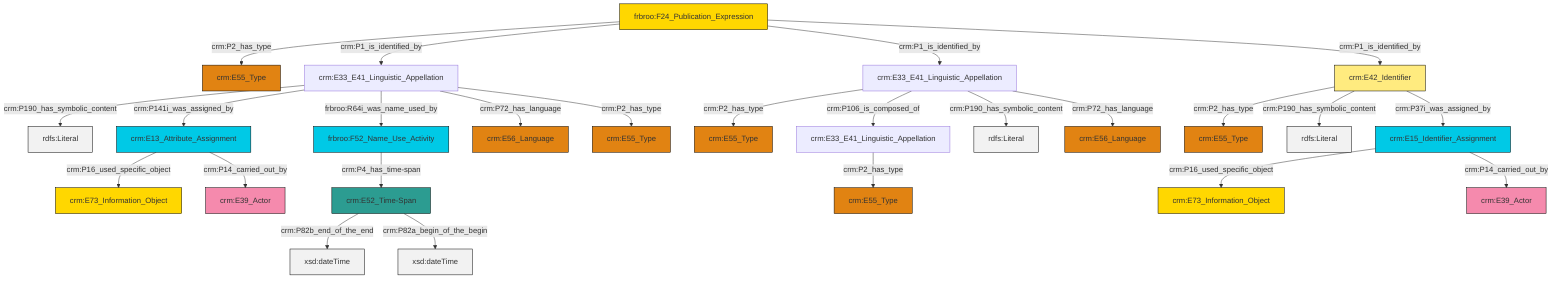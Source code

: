 graph TD
classDef Literal fill:#f2f2f2,stroke:#000000;
classDef CRM_Entity fill:#FFFFFF,stroke:#000000;
classDef Temporal_Entity fill:#00C9E6, stroke:#000000;
classDef Type fill:#E18312, stroke:#000000;
classDef Time-Span fill:#2C9C91, stroke:#000000;
classDef Appellation fill:#FFEB7F, stroke:#000000;
classDef Place fill:#008836, stroke:#000000;
classDef Persistent_Item fill:#B266B2, stroke:#000000;
classDef Conceptual_Object fill:#FFD700, stroke:#000000;
classDef Physical_Thing fill:#D2B48C, stroke:#000000;
classDef Actor fill:#f58aad, stroke:#000000;
classDef PC_Classes fill:#4ce600, stroke:#000000;
classDef Multi fill:#cccccc,stroke:#000000;

2["crm:E42_Identifier"]:::Appellation -->|crm:P2_has_type| 0["crm:E55_Type"]:::Type
3["crm:E15_Identifier_Assignment"]:::Temporal_Entity -->|crm:P16_used_specific_object| 4["crm:E73_Information_Object"]:::Conceptual_Object
5["crm:E52_Time-Span"]:::Time-Span -->|crm:P82b_end_of_the_end| 6[xsd:dateTime]:::Literal
9["crm:E33_E41_Linguistic_Appellation"]:::Default -->|crm:P2_has_type| 10["crm:E55_Type"]:::Type
11["frbroo:F24_Publication_Expression"]:::Conceptual_Object -->|crm:P2_has_type| 12["crm:E55_Type"]:::Type
13["frbroo:F52_Name_Use_Activity"]:::Temporal_Entity -->|crm:P4_has_time-span| 5["crm:E52_Time-Span"]:::Time-Span
9["crm:E33_E41_Linguistic_Appellation"]:::Default -->|crm:P106_is_composed_of| 14["crm:E33_E41_Linguistic_Appellation"]:::Default
2["crm:E42_Identifier"]:::Appellation -->|crm:P190_has_symbolic_content| 15[rdfs:Literal]:::Literal
16["crm:E33_E41_Linguistic_Appellation"]:::Default -->|crm:P190_has_symbolic_content| 17[rdfs:Literal]:::Literal
2["crm:E42_Identifier"]:::Appellation -->|crm:P37i_was_assigned_by| 3["crm:E15_Identifier_Assignment"]:::Temporal_Entity
11["frbroo:F24_Publication_Expression"]:::Conceptual_Object -->|crm:P1_is_identified_by| 16["crm:E33_E41_Linguistic_Appellation"]:::Default
3["crm:E15_Identifier_Assignment"]:::Temporal_Entity -->|crm:P14_carried_out_by| 7["crm:E39_Actor"]:::Actor
26["crm:E13_Attribute_Assignment"]:::Temporal_Entity -->|crm:P16_used_specific_object| 23["crm:E73_Information_Object"]:::Conceptual_Object
11["frbroo:F24_Publication_Expression"]:::Conceptual_Object -->|crm:P1_is_identified_by| 9["crm:E33_E41_Linguistic_Appellation"]:::Default
16["crm:E33_E41_Linguistic_Appellation"]:::Default -->|crm:P141i_was_assigned_by| 26["crm:E13_Attribute_Assignment"]:::Temporal_Entity
9["crm:E33_E41_Linguistic_Appellation"]:::Default -->|crm:P190_has_symbolic_content| 29[rdfs:Literal]:::Literal
9["crm:E33_E41_Linguistic_Appellation"]:::Default -->|crm:P72_has_language| 30["crm:E56_Language"]:::Type
5["crm:E52_Time-Span"]:::Time-Span -->|crm:P82a_begin_of_the_begin| 31[xsd:dateTime]:::Literal
16["crm:E33_E41_Linguistic_Appellation"]:::Default -->|frbroo:R64i_was_name_used_by| 13["frbroo:F52_Name_Use_Activity"]:::Temporal_Entity
16["crm:E33_E41_Linguistic_Appellation"]:::Default -->|crm:P72_has_language| 34["crm:E56_Language"]:::Type
11["frbroo:F24_Publication_Expression"]:::Conceptual_Object -->|crm:P1_is_identified_by| 2["crm:E42_Identifier"]:::Appellation
16["crm:E33_E41_Linguistic_Appellation"]:::Default -->|crm:P2_has_type| 41["crm:E55_Type"]:::Type
14["crm:E33_E41_Linguistic_Appellation"]:::Default -->|crm:P2_has_type| 32["crm:E55_Type"]:::Type
26["crm:E13_Attribute_Assignment"]:::Temporal_Entity -->|crm:P14_carried_out_by| 21["crm:E39_Actor"]:::Actor